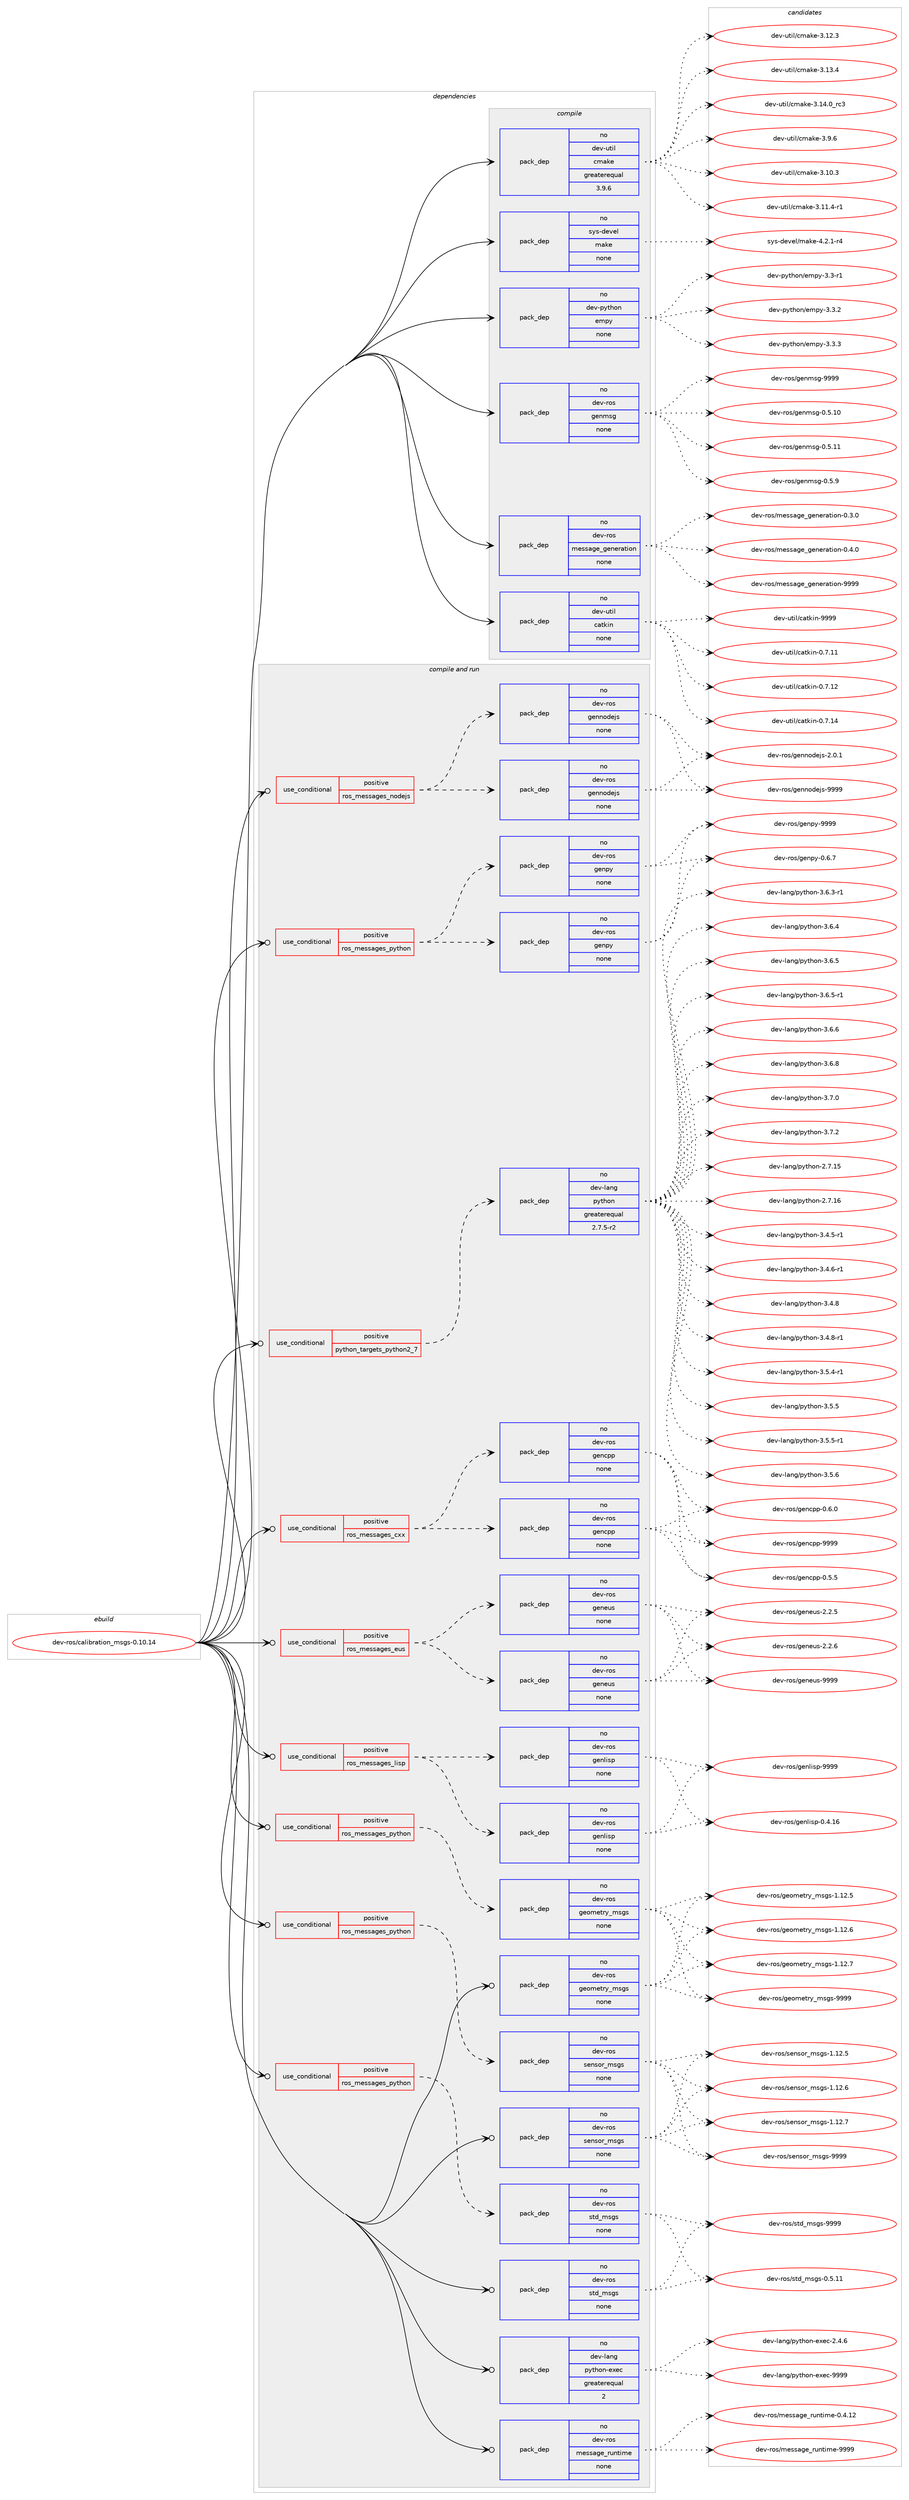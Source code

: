 digraph prolog {

# *************
# Graph options
# *************

newrank=true;
concentrate=true;
compound=true;
graph [rankdir=LR,fontname=Helvetica,fontsize=10,ranksep=1.5];#, ranksep=2.5, nodesep=0.2];
edge  [arrowhead=vee];
node  [fontname=Helvetica,fontsize=10];

# **********
# The ebuild
# **********

subgraph cluster_leftcol {
color=gray;
rank=same;
label=<<i>ebuild</i>>;
id [label="dev-ros/calibration_msgs-0.10.14", color=red, width=4, href="../dev-ros/calibration_msgs-0.10.14.svg"];
}

# ****************
# The dependencies
# ****************

subgraph cluster_midcol {
color=gray;
label=<<i>dependencies</i>>;
subgraph cluster_compile {
fillcolor="#eeeeee";
style=filled;
label=<<i>compile</i>>;
subgraph pack1041133 {
dependency1452500 [label=<<TABLE BORDER="0" CELLBORDER="1" CELLSPACING="0" CELLPADDING="4" WIDTH="220"><TR><TD ROWSPAN="6" CELLPADDING="30">pack_dep</TD></TR><TR><TD WIDTH="110">no</TD></TR><TR><TD>dev-python</TD></TR><TR><TD>empy</TD></TR><TR><TD>none</TD></TR><TR><TD></TD></TR></TABLE>>, shape=none, color=blue];
}
id:e -> dependency1452500:w [weight=20,style="solid",arrowhead="vee"];
subgraph pack1041134 {
dependency1452501 [label=<<TABLE BORDER="0" CELLBORDER="1" CELLSPACING="0" CELLPADDING="4" WIDTH="220"><TR><TD ROWSPAN="6" CELLPADDING="30">pack_dep</TD></TR><TR><TD WIDTH="110">no</TD></TR><TR><TD>dev-ros</TD></TR><TR><TD>genmsg</TD></TR><TR><TD>none</TD></TR><TR><TD></TD></TR></TABLE>>, shape=none, color=blue];
}
id:e -> dependency1452501:w [weight=20,style="solid",arrowhead="vee"];
subgraph pack1041135 {
dependency1452502 [label=<<TABLE BORDER="0" CELLBORDER="1" CELLSPACING="0" CELLPADDING="4" WIDTH="220"><TR><TD ROWSPAN="6" CELLPADDING="30">pack_dep</TD></TR><TR><TD WIDTH="110">no</TD></TR><TR><TD>dev-ros</TD></TR><TR><TD>message_generation</TD></TR><TR><TD>none</TD></TR><TR><TD></TD></TR></TABLE>>, shape=none, color=blue];
}
id:e -> dependency1452502:w [weight=20,style="solid",arrowhead="vee"];
subgraph pack1041136 {
dependency1452503 [label=<<TABLE BORDER="0" CELLBORDER="1" CELLSPACING="0" CELLPADDING="4" WIDTH="220"><TR><TD ROWSPAN="6" CELLPADDING="30">pack_dep</TD></TR><TR><TD WIDTH="110">no</TD></TR><TR><TD>dev-util</TD></TR><TR><TD>catkin</TD></TR><TR><TD>none</TD></TR><TR><TD></TD></TR></TABLE>>, shape=none, color=blue];
}
id:e -> dependency1452503:w [weight=20,style="solid",arrowhead="vee"];
subgraph pack1041137 {
dependency1452504 [label=<<TABLE BORDER="0" CELLBORDER="1" CELLSPACING="0" CELLPADDING="4" WIDTH="220"><TR><TD ROWSPAN="6" CELLPADDING="30">pack_dep</TD></TR><TR><TD WIDTH="110">no</TD></TR><TR><TD>dev-util</TD></TR><TR><TD>cmake</TD></TR><TR><TD>greaterequal</TD></TR><TR><TD>3.9.6</TD></TR></TABLE>>, shape=none, color=blue];
}
id:e -> dependency1452504:w [weight=20,style="solid",arrowhead="vee"];
subgraph pack1041138 {
dependency1452505 [label=<<TABLE BORDER="0" CELLBORDER="1" CELLSPACING="0" CELLPADDING="4" WIDTH="220"><TR><TD ROWSPAN="6" CELLPADDING="30">pack_dep</TD></TR><TR><TD WIDTH="110">no</TD></TR><TR><TD>sys-devel</TD></TR><TR><TD>make</TD></TR><TR><TD>none</TD></TR><TR><TD></TD></TR></TABLE>>, shape=none, color=blue];
}
id:e -> dependency1452505:w [weight=20,style="solid",arrowhead="vee"];
}
subgraph cluster_compileandrun {
fillcolor="#eeeeee";
style=filled;
label=<<i>compile and run</i>>;
subgraph cond387987 {
dependency1452506 [label=<<TABLE BORDER="0" CELLBORDER="1" CELLSPACING="0" CELLPADDING="4"><TR><TD ROWSPAN="3" CELLPADDING="10">use_conditional</TD></TR><TR><TD>positive</TD></TR><TR><TD>python_targets_python2_7</TD></TR></TABLE>>, shape=none, color=red];
subgraph pack1041139 {
dependency1452507 [label=<<TABLE BORDER="0" CELLBORDER="1" CELLSPACING="0" CELLPADDING="4" WIDTH="220"><TR><TD ROWSPAN="6" CELLPADDING="30">pack_dep</TD></TR><TR><TD WIDTH="110">no</TD></TR><TR><TD>dev-lang</TD></TR><TR><TD>python</TD></TR><TR><TD>greaterequal</TD></TR><TR><TD>2.7.5-r2</TD></TR></TABLE>>, shape=none, color=blue];
}
dependency1452506:e -> dependency1452507:w [weight=20,style="dashed",arrowhead="vee"];
}
id:e -> dependency1452506:w [weight=20,style="solid",arrowhead="odotvee"];
subgraph cond387988 {
dependency1452508 [label=<<TABLE BORDER="0" CELLBORDER="1" CELLSPACING="0" CELLPADDING="4"><TR><TD ROWSPAN="3" CELLPADDING="10">use_conditional</TD></TR><TR><TD>positive</TD></TR><TR><TD>ros_messages_cxx</TD></TR></TABLE>>, shape=none, color=red];
subgraph pack1041140 {
dependency1452509 [label=<<TABLE BORDER="0" CELLBORDER="1" CELLSPACING="0" CELLPADDING="4" WIDTH="220"><TR><TD ROWSPAN="6" CELLPADDING="30">pack_dep</TD></TR><TR><TD WIDTH="110">no</TD></TR><TR><TD>dev-ros</TD></TR><TR><TD>gencpp</TD></TR><TR><TD>none</TD></TR><TR><TD></TD></TR></TABLE>>, shape=none, color=blue];
}
dependency1452508:e -> dependency1452509:w [weight=20,style="dashed",arrowhead="vee"];
subgraph pack1041141 {
dependency1452510 [label=<<TABLE BORDER="0" CELLBORDER="1" CELLSPACING="0" CELLPADDING="4" WIDTH="220"><TR><TD ROWSPAN="6" CELLPADDING="30">pack_dep</TD></TR><TR><TD WIDTH="110">no</TD></TR><TR><TD>dev-ros</TD></TR><TR><TD>gencpp</TD></TR><TR><TD>none</TD></TR><TR><TD></TD></TR></TABLE>>, shape=none, color=blue];
}
dependency1452508:e -> dependency1452510:w [weight=20,style="dashed",arrowhead="vee"];
}
id:e -> dependency1452508:w [weight=20,style="solid",arrowhead="odotvee"];
subgraph cond387989 {
dependency1452511 [label=<<TABLE BORDER="0" CELLBORDER="1" CELLSPACING="0" CELLPADDING="4"><TR><TD ROWSPAN="3" CELLPADDING="10">use_conditional</TD></TR><TR><TD>positive</TD></TR><TR><TD>ros_messages_eus</TD></TR></TABLE>>, shape=none, color=red];
subgraph pack1041142 {
dependency1452512 [label=<<TABLE BORDER="0" CELLBORDER="1" CELLSPACING="0" CELLPADDING="4" WIDTH="220"><TR><TD ROWSPAN="6" CELLPADDING="30">pack_dep</TD></TR><TR><TD WIDTH="110">no</TD></TR><TR><TD>dev-ros</TD></TR><TR><TD>geneus</TD></TR><TR><TD>none</TD></TR><TR><TD></TD></TR></TABLE>>, shape=none, color=blue];
}
dependency1452511:e -> dependency1452512:w [weight=20,style="dashed",arrowhead="vee"];
subgraph pack1041143 {
dependency1452513 [label=<<TABLE BORDER="0" CELLBORDER="1" CELLSPACING="0" CELLPADDING="4" WIDTH="220"><TR><TD ROWSPAN="6" CELLPADDING="30">pack_dep</TD></TR><TR><TD WIDTH="110">no</TD></TR><TR><TD>dev-ros</TD></TR><TR><TD>geneus</TD></TR><TR><TD>none</TD></TR><TR><TD></TD></TR></TABLE>>, shape=none, color=blue];
}
dependency1452511:e -> dependency1452513:w [weight=20,style="dashed",arrowhead="vee"];
}
id:e -> dependency1452511:w [weight=20,style="solid",arrowhead="odotvee"];
subgraph cond387990 {
dependency1452514 [label=<<TABLE BORDER="0" CELLBORDER="1" CELLSPACING="0" CELLPADDING="4"><TR><TD ROWSPAN="3" CELLPADDING="10">use_conditional</TD></TR><TR><TD>positive</TD></TR><TR><TD>ros_messages_lisp</TD></TR></TABLE>>, shape=none, color=red];
subgraph pack1041144 {
dependency1452515 [label=<<TABLE BORDER="0" CELLBORDER="1" CELLSPACING="0" CELLPADDING="4" WIDTH="220"><TR><TD ROWSPAN="6" CELLPADDING="30">pack_dep</TD></TR><TR><TD WIDTH="110">no</TD></TR><TR><TD>dev-ros</TD></TR><TR><TD>genlisp</TD></TR><TR><TD>none</TD></TR><TR><TD></TD></TR></TABLE>>, shape=none, color=blue];
}
dependency1452514:e -> dependency1452515:w [weight=20,style="dashed",arrowhead="vee"];
subgraph pack1041145 {
dependency1452516 [label=<<TABLE BORDER="0" CELLBORDER="1" CELLSPACING="0" CELLPADDING="4" WIDTH="220"><TR><TD ROWSPAN="6" CELLPADDING="30">pack_dep</TD></TR><TR><TD WIDTH="110">no</TD></TR><TR><TD>dev-ros</TD></TR><TR><TD>genlisp</TD></TR><TR><TD>none</TD></TR><TR><TD></TD></TR></TABLE>>, shape=none, color=blue];
}
dependency1452514:e -> dependency1452516:w [weight=20,style="dashed",arrowhead="vee"];
}
id:e -> dependency1452514:w [weight=20,style="solid",arrowhead="odotvee"];
subgraph cond387991 {
dependency1452517 [label=<<TABLE BORDER="0" CELLBORDER="1" CELLSPACING="0" CELLPADDING="4"><TR><TD ROWSPAN="3" CELLPADDING="10">use_conditional</TD></TR><TR><TD>positive</TD></TR><TR><TD>ros_messages_nodejs</TD></TR></TABLE>>, shape=none, color=red];
subgraph pack1041146 {
dependency1452518 [label=<<TABLE BORDER="0" CELLBORDER="1" CELLSPACING="0" CELLPADDING="4" WIDTH="220"><TR><TD ROWSPAN="6" CELLPADDING="30">pack_dep</TD></TR><TR><TD WIDTH="110">no</TD></TR><TR><TD>dev-ros</TD></TR><TR><TD>gennodejs</TD></TR><TR><TD>none</TD></TR><TR><TD></TD></TR></TABLE>>, shape=none, color=blue];
}
dependency1452517:e -> dependency1452518:w [weight=20,style="dashed",arrowhead="vee"];
subgraph pack1041147 {
dependency1452519 [label=<<TABLE BORDER="0" CELLBORDER="1" CELLSPACING="0" CELLPADDING="4" WIDTH="220"><TR><TD ROWSPAN="6" CELLPADDING="30">pack_dep</TD></TR><TR><TD WIDTH="110">no</TD></TR><TR><TD>dev-ros</TD></TR><TR><TD>gennodejs</TD></TR><TR><TD>none</TD></TR><TR><TD></TD></TR></TABLE>>, shape=none, color=blue];
}
dependency1452517:e -> dependency1452519:w [weight=20,style="dashed",arrowhead="vee"];
}
id:e -> dependency1452517:w [weight=20,style="solid",arrowhead="odotvee"];
subgraph cond387992 {
dependency1452520 [label=<<TABLE BORDER="0" CELLBORDER="1" CELLSPACING="0" CELLPADDING="4"><TR><TD ROWSPAN="3" CELLPADDING="10">use_conditional</TD></TR><TR><TD>positive</TD></TR><TR><TD>ros_messages_python</TD></TR></TABLE>>, shape=none, color=red];
subgraph pack1041148 {
dependency1452521 [label=<<TABLE BORDER="0" CELLBORDER="1" CELLSPACING="0" CELLPADDING="4" WIDTH="220"><TR><TD ROWSPAN="6" CELLPADDING="30">pack_dep</TD></TR><TR><TD WIDTH="110">no</TD></TR><TR><TD>dev-ros</TD></TR><TR><TD>genpy</TD></TR><TR><TD>none</TD></TR><TR><TD></TD></TR></TABLE>>, shape=none, color=blue];
}
dependency1452520:e -> dependency1452521:w [weight=20,style="dashed",arrowhead="vee"];
subgraph pack1041149 {
dependency1452522 [label=<<TABLE BORDER="0" CELLBORDER="1" CELLSPACING="0" CELLPADDING="4" WIDTH="220"><TR><TD ROWSPAN="6" CELLPADDING="30">pack_dep</TD></TR><TR><TD WIDTH="110">no</TD></TR><TR><TD>dev-ros</TD></TR><TR><TD>genpy</TD></TR><TR><TD>none</TD></TR><TR><TD></TD></TR></TABLE>>, shape=none, color=blue];
}
dependency1452520:e -> dependency1452522:w [weight=20,style="dashed",arrowhead="vee"];
}
id:e -> dependency1452520:w [weight=20,style="solid",arrowhead="odotvee"];
subgraph cond387993 {
dependency1452523 [label=<<TABLE BORDER="0" CELLBORDER="1" CELLSPACING="0" CELLPADDING="4"><TR><TD ROWSPAN="3" CELLPADDING="10">use_conditional</TD></TR><TR><TD>positive</TD></TR><TR><TD>ros_messages_python</TD></TR></TABLE>>, shape=none, color=red];
subgraph pack1041150 {
dependency1452524 [label=<<TABLE BORDER="0" CELLBORDER="1" CELLSPACING="0" CELLPADDING="4" WIDTH="220"><TR><TD ROWSPAN="6" CELLPADDING="30">pack_dep</TD></TR><TR><TD WIDTH="110">no</TD></TR><TR><TD>dev-ros</TD></TR><TR><TD>geometry_msgs</TD></TR><TR><TD>none</TD></TR><TR><TD></TD></TR></TABLE>>, shape=none, color=blue];
}
dependency1452523:e -> dependency1452524:w [weight=20,style="dashed",arrowhead="vee"];
}
id:e -> dependency1452523:w [weight=20,style="solid",arrowhead="odotvee"];
subgraph cond387994 {
dependency1452525 [label=<<TABLE BORDER="0" CELLBORDER="1" CELLSPACING="0" CELLPADDING="4"><TR><TD ROWSPAN="3" CELLPADDING="10">use_conditional</TD></TR><TR><TD>positive</TD></TR><TR><TD>ros_messages_python</TD></TR></TABLE>>, shape=none, color=red];
subgraph pack1041151 {
dependency1452526 [label=<<TABLE BORDER="0" CELLBORDER="1" CELLSPACING="0" CELLPADDING="4" WIDTH="220"><TR><TD ROWSPAN="6" CELLPADDING="30">pack_dep</TD></TR><TR><TD WIDTH="110">no</TD></TR><TR><TD>dev-ros</TD></TR><TR><TD>sensor_msgs</TD></TR><TR><TD>none</TD></TR><TR><TD></TD></TR></TABLE>>, shape=none, color=blue];
}
dependency1452525:e -> dependency1452526:w [weight=20,style="dashed",arrowhead="vee"];
}
id:e -> dependency1452525:w [weight=20,style="solid",arrowhead="odotvee"];
subgraph cond387995 {
dependency1452527 [label=<<TABLE BORDER="0" CELLBORDER="1" CELLSPACING="0" CELLPADDING="4"><TR><TD ROWSPAN="3" CELLPADDING="10">use_conditional</TD></TR><TR><TD>positive</TD></TR><TR><TD>ros_messages_python</TD></TR></TABLE>>, shape=none, color=red];
subgraph pack1041152 {
dependency1452528 [label=<<TABLE BORDER="0" CELLBORDER="1" CELLSPACING="0" CELLPADDING="4" WIDTH="220"><TR><TD ROWSPAN="6" CELLPADDING="30">pack_dep</TD></TR><TR><TD WIDTH="110">no</TD></TR><TR><TD>dev-ros</TD></TR><TR><TD>std_msgs</TD></TR><TR><TD>none</TD></TR><TR><TD></TD></TR></TABLE>>, shape=none, color=blue];
}
dependency1452527:e -> dependency1452528:w [weight=20,style="dashed",arrowhead="vee"];
}
id:e -> dependency1452527:w [weight=20,style="solid",arrowhead="odotvee"];
subgraph pack1041153 {
dependency1452529 [label=<<TABLE BORDER="0" CELLBORDER="1" CELLSPACING="0" CELLPADDING="4" WIDTH="220"><TR><TD ROWSPAN="6" CELLPADDING="30">pack_dep</TD></TR><TR><TD WIDTH="110">no</TD></TR><TR><TD>dev-lang</TD></TR><TR><TD>python-exec</TD></TR><TR><TD>greaterequal</TD></TR><TR><TD>2</TD></TR></TABLE>>, shape=none, color=blue];
}
id:e -> dependency1452529:w [weight=20,style="solid",arrowhead="odotvee"];
subgraph pack1041154 {
dependency1452530 [label=<<TABLE BORDER="0" CELLBORDER="1" CELLSPACING="0" CELLPADDING="4" WIDTH="220"><TR><TD ROWSPAN="6" CELLPADDING="30">pack_dep</TD></TR><TR><TD WIDTH="110">no</TD></TR><TR><TD>dev-ros</TD></TR><TR><TD>geometry_msgs</TD></TR><TR><TD>none</TD></TR><TR><TD></TD></TR></TABLE>>, shape=none, color=blue];
}
id:e -> dependency1452530:w [weight=20,style="solid",arrowhead="odotvee"];
subgraph pack1041155 {
dependency1452531 [label=<<TABLE BORDER="0" CELLBORDER="1" CELLSPACING="0" CELLPADDING="4" WIDTH="220"><TR><TD ROWSPAN="6" CELLPADDING="30">pack_dep</TD></TR><TR><TD WIDTH="110">no</TD></TR><TR><TD>dev-ros</TD></TR><TR><TD>message_runtime</TD></TR><TR><TD>none</TD></TR><TR><TD></TD></TR></TABLE>>, shape=none, color=blue];
}
id:e -> dependency1452531:w [weight=20,style="solid",arrowhead="odotvee"];
subgraph pack1041156 {
dependency1452532 [label=<<TABLE BORDER="0" CELLBORDER="1" CELLSPACING="0" CELLPADDING="4" WIDTH="220"><TR><TD ROWSPAN="6" CELLPADDING="30">pack_dep</TD></TR><TR><TD WIDTH="110">no</TD></TR><TR><TD>dev-ros</TD></TR><TR><TD>sensor_msgs</TD></TR><TR><TD>none</TD></TR><TR><TD></TD></TR></TABLE>>, shape=none, color=blue];
}
id:e -> dependency1452532:w [weight=20,style="solid",arrowhead="odotvee"];
subgraph pack1041157 {
dependency1452533 [label=<<TABLE BORDER="0" CELLBORDER="1" CELLSPACING="0" CELLPADDING="4" WIDTH="220"><TR><TD ROWSPAN="6" CELLPADDING="30">pack_dep</TD></TR><TR><TD WIDTH="110">no</TD></TR><TR><TD>dev-ros</TD></TR><TR><TD>std_msgs</TD></TR><TR><TD>none</TD></TR><TR><TD></TD></TR></TABLE>>, shape=none, color=blue];
}
id:e -> dependency1452533:w [weight=20,style="solid",arrowhead="odotvee"];
}
subgraph cluster_run {
fillcolor="#eeeeee";
style=filled;
label=<<i>run</i>>;
}
}

# **************
# The candidates
# **************

subgraph cluster_choices {
rank=same;
color=gray;
label=<<i>candidates</i>>;

subgraph choice1041133 {
color=black;
nodesep=1;
choice1001011184511212111610411111047101109112121455146514511449 [label="dev-python/empy-3.3-r1", color=red, width=4,href="../dev-python/empy-3.3-r1.svg"];
choice1001011184511212111610411111047101109112121455146514650 [label="dev-python/empy-3.3.2", color=red, width=4,href="../dev-python/empy-3.3.2.svg"];
choice1001011184511212111610411111047101109112121455146514651 [label="dev-python/empy-3.3.3", color=red, width=4,href="../dev-python/empy-3.3.3.svg"];
dependency1452500:e -> choice1001011184511212111610411111047101109112121455146514511449:w [style=dotted,weight="100"];
dependency1452500:e -> choice1001011184511212111610411111047101109112121455146514650:w [style=dotted,weight="100"];
dependency1452500:e -> choice1001011184511212111610411111047101109112121455146514651:w [style=dotted,weight="100"];
}
subgraph choice1041134 {
color=black;
nodesep=1;
choice100101118451141111154710310111010911510345484653464948 [label="dev-ros/genmsg-0.5.10", color=red, width=4,href="../dev-ros/genmsg-0.5.10.svg"];
choice100101118451141111154710310111010911510345484653464949 [label="dev-ros/genmsg-0.5.11", color=red, width=4,href="../dev-ros/genmsg-0.5.11.svg"];
choice1001011184511411111547103101110109115103454846534657 [label="dev-ros/genmsg-0.5.9", color=red, width=4,href="../dev-ros/genmsg-0.5.9.svg"];
choice10010111845114111115471031011101091151034557575757 [label="dev-ros/genmsg-9999", color=red, width=4,href="../dev-ros/genmsg-9999.svg"];
dependency1452501:e -> choice100101118451141111154710310111010911510345484653464948:w [style=dotted,weight="100"];
dependency1452501:e -> choice100101118451141111154710310111010911510345484653464949:w [style=dotted,weight="100"];
dependency1452501:e -> choice1001011184511411111547103101110109115103454846534657:w [style=dotted,weight="100"];
dependency1452501:e -> choice10010111845114111115471031011101091151034557575757:w [style=dotted,weight="100"];
}
subgraph choice1041135 {
color=black;
nodesep=1;
choice1001011184511411111547109101115115971031019510310111010111497116105111110454846514648 [label="dev-ros/message_generation-0.3.0", color=red, width=4,href="../dev-ros/message_generation-0.3.0.svg"];
choice1001011184511411111547109101115115971031019510310111010111497116105111110454846524648 [label="dev-ros/message_generation-0.4.0", color=red, width=4,href="../dev-ros/message_generation-0.4.0.svg"];
choice10010111845114111115471091011151159710310195103101110101114971161051111104557575757 [label="dev-ros/message_generation-9999", color=red, width=4,href="../dev-ros/message_generation-9999.svg"];
dependency1452502:e -> choice1001011184511411111547109101115115971031019510310111010111497116105111110454846514648:w [style=dotted,weight="100"];
dependency1452502:e -> choice1001011184511411111547109101115115971031019510310111010111497116105111110454846524648:w [style=dotted,weight="100"];
dependency1452502:e -> choice10010111845114111115471091011151159710310195103101110101114971161051111104557575757:w [style=dotted,weight="100"];
}
subgraph choice1041136 {
color=black;
nodesep=1;
choice1001011184511711610510847999711610710511045484655464949 [label="dev-util/catkin-0.7.11", color=red, width=4,href="../dev-util/catkin-0.7.11.svg"];
choice1001011184511711610510847999711610710511045484655464950 [label="dev-util/catkin-0.7.12", color=red, width=4,href="../dev-util/catkin-0.7.12.svg"];
choice1001011184511711610510847999711610710511045484655464952 [label="dev-util/catkin-0.7.14", color=red, width=4,href="../dev-util/catkin-0.7.14.svg"];
choice100101118451171161051084799971161071051104557575757 [label="dev-util/catkin-9999", color=red, width=4,href="../dev-util/catkin-9999.svg"];
dependency1452503:e -> choice1001011184511711610510847999711610710511045484655464949:w [style=dotted,weight="100"];
dependency1452503:e -> choice1001011184511711610510847999711610710511045484655464950:w [style=dotted,weight="100"];
dependency1452503:e -> choice1001011184511711610510847999711610710511045484655464952:w [style=dotted,weight="100"];
dependency1452503:e -> choice100101118451171161051084799971161071051104557575757:w [style=dotted,weight="100"];
}
subgraph choice1041137 {
color=black;
nodesep=1;
choice1001011184511711610510847991099710710145514649484651 [label="dev-util/cmake-3.10.3", color=red, width=4,href="../dev-util/cmake-3.10.3.svg"];
choice10010111845117116105108479910997107101455146494946524511449 [label="dev-util/cmake-3.11.4-r1", color=red, width=4,href="../dev-util/cmake-3.11.4-r1.svg"];
choice1001011184511711610510847991099710710145514649504651 [label="dev-util/cmake-3.12.3", color=red, width=4,href="../dev-util/cmake-3.12.3.svg"];
choice1001011184511711610510847991099710710145514649514652 [label="dev-util/cmake-3.13.4", color=red, width=4,href="../dev-util/cmake-3.13.4.svg"];
choice1001011184511711610510847991099710710145514649524648951149951 [label="dev-util/cmake-3.14.0_rc3", color=red, width=4,href="../dev-util/cmake-3.14.0_rc3.svg"];
choice10010111845117116105108479910997107101455146574654 [label="dev-util/cmake-3.9.6", color=red, width=4,href="../dev-util/cmake-3.9.6.svg"];
dependency1452504:e -> choice1001011184511711610510847991099710710145514649484651:w [style=dotted,weight="100"];
dependency1452504:e -> choice10010111845117116105108479910997107101455146494946524511449:w [style=dotted,weight="100"];
dependency1452504:e -> choice1001011184511711610510847991099710710145514649504651:w [style=dotted,weight="100"];
dependency1452504:e -> choice1001011184511711610510847991099710710145514649514652:w [style=dotted,weight="100"];
dependency1452504:e -> choice1001011184511711610510847991099710710145514649524648951149951:w [style=dotted,weight="100"];
dependency1452504:e -> choice10010111845117116105108479910997107101455146574654:w [style=dotted,weight="100"];
}
subgraph choice1041138 {
color=black;
nodesep=1;
choice1151211154510010111810110847109971071014552465046494511452 [label="sys-devel/make-4.2.1-r4", color=red, width=4,href="../sys-devel/make-4.2.1-r4.svg"];
dependency1452505:e -> choice1151211154510010111810110847109971071014552465046494511452:w [style=dotted,weight="100"];
}
subgraph choice1041139 {
color=black;
nodesep=1;
choice10010111845108971101034711212111610411111045504655464953 [label="dev-lang/python-2.7.15", color=red, width=4,href="../dev-lang/python-2.7.15.svg"];
choice10010111845108971101034711212111610411111045504655464954 [label="dev-lang/python-2.7.16", color=red, width=4,href="../dev-lang/python-2.7.16.svg"];
choice1001011184510897110103471121211161041111104551465246534511449 [label="dev-lang/python-3.4.5-r1", color=red, width=4,href="../dev-lang/python-3.4.5-r1.svg"];
choice1001011184510897110103471121211161041111104551465246544511449 [label="dev-lang/python-3.4.6-r1", color=red, width=4,href="../dev-lang/python-3.4.6-r1.svg"];
choice100101118451089711010347112121116104111110455146524656 [label="dev-lang/python-3.4.8", color=red, width=4,href="../dev-lang/python-3.4.8.svg"];
choice1001011184510897110103471121211161041111104551465246564511449 [label="dev-lang/python-3.4.8-r1", color=red, width=4,href="../dev-lang/python-3.4.8-r1.svg"];
choice1001011184510897110103471121211161041111104551465346524511449 [label="dev-lang/python-3.5.4-r1", color=red, width=4,href="../dev-lang/python-3.5.4-r1.svg"];
choice100101118451089711010347112121116104111110455146534653 [label="dev-lang/python-3.5.5", color=red, width=4,href="../dev-lang/python-3.5.5.svg"];
choice1001011184510897110103471121211161041111104551465346534511449 [label="dev-lang/python-3.5.5-r1", color=red, width=4,href="../dev-lang/python-3.5.5-r1.svg"];
choice100101118451089711010347112121116104111110455146534654 [label="dev-lang/python-3.5.6", color=red, width=4,href="../dev-lang/python-3.5.6.svg"];
choice1001011184510897110103471121211161041111104551465446514511449 [label="dev-lang/python-3.6.3-r1", color=red, width=4,href="../dev-lang/python-3.6.3-r1.svg"];
choice100101118451089711010347112121116104111110455146544652 [label="dev-lang/python-3.6.4", color=red, width=4,href="../dev-lang/python-3.6.4.svg"];
choice100101118451089711010347112121116104111110455146544653 [label="dev-lang/python-3.6.5", color=red, width=4,href="../dev-lang/python-3.6.5.svg"];
choice1001011184510897110103471121211161041111104551465446534511449 [label="dev-lang/python-3.6.5-r1", color=red, width=4,href="../dev-lang/python-3.6.5-r1.svg"];
choice100101118451089711010347112121116104111110455146544654 [label="dev-lang/python-3.6.6", color=red, width=4,href="../dev-lang/python-3.6.6.svg"];
choice100101118451089711010347112121116104111110455146544656 [label="dev-lang/python-3.6.8", color=red, width=4,href="../dev-lang/python-3.6.8.svg"];
choice100101118451089711010347112121116104111110455146554648 [label="dev-lang/python-3.7.0", color=red, width=4,href="../dev-lang/python-3.7.0.svg"];
choice100101118451089711010347112121116104111110455146554650 [label="dev-lang/python-3.7.2", color=red, width=4,href="../dev-lang/python-3.7.2.svg"];
dependency1452507:e -> choice10010111845108971101034711212111610411111045504655464953:w [style=dotted,weight="100"];
dependency1452507:e -> choice10010111845108971101034711212111610411111045504655464954:w [style=dotted,weight="100"];
dependency1452507:e -> choice1001011184510897110103471121211161041111104551465246534511449:w [style=dotted,weight="100"];
dependency1452507:e -> choice1001011184510897110103471121211161041111104551465246544511449:w [style=dotted,weight="100"];
dependency1452507:e -> choice100101118451089711010347112121116104111110455146524656:w [style=dotted,weight="100"];
dependency1452507:e -> choice1001011184510897110103471121211161041111104551465246564511449:w [style=dotted,weight="100"];
dependency1452507:e -> choice1001011184510897110103471121211161041111104551465346524511449:w [style=dotted,weight="100"];
dependency1452507:e -> choice100101118451089711010347112121116104111110455146534653:w [style=dotted,weight="100"];
dependency1452507:e -> choice1001011184510897110103471121211161041111104551465346534511449:w [style=dotted,weight="100"];
dependency1452507:e -> choice100101118451089711010347112121116104111110455146534654:w [style=dotted,weight="100"];
dependency1452507:e -> choice1001011184510897110103471121211161041111104551465446514511449:w [style=dotted,weight="100"];
dependency1452507:e -> choice100101118451089711010347112121116104111110455146544652:w [style=dotted,weight="100"];
dependency1452507:e -> choice100101118451089711010347112121116104111110455146544653:w [style=dotted,weight="100"];
dependency1452507:e -> choice1001011184510897110103471121211161041111104551465446534511449:w [style=dotted,weight="100"];
dependency1452507:e -> choice100101118451089711010347112121116104111110455146544654:w [style=dotted,weight="100"];
dependency1452507:e -> choice100101118451089711010347112121116104111110455146544656:w [style=dotted,weight="100"];
dependency1452507:e -> choice100101118451089711010347112121116104111110455146554648:w [style=dotted,weight="100"];
dependency1452507:e -> choice100101118451089711010347112121116104111110455146554650:w [style=dotted,weight="100"];
}
subgraph choice1041140 {
color=black;
nodesep=1;
choice100101118451141111154710310111099112112454846534653 [label="dev-ros/gencpp-0.5.5", color=red, width=4,href="../dev-ros/gencpp-0.5.5.svg"];
choice100101118451141111154710310111099112112454846544648 [label="dev-ros/gencpp-0.6.0", color=red, width=4,href="../dev-ros/gencpp-0.6.0.svg"];
choice1001011184511411111547103101110991121124557575757 [label="dev-ros/gencpp-9999", color=red, width=4,href="../dev-ros/gencpp-9999.svg"];
dependency1452509:e -> choice100101118451141111154710310111099112112454846534653:w [style=dotted,weight="100"];
dependency1452509:e -> choice100101118451141111154710310111099112112454846544648:w [style=dotted,weight="100"];
dependency1452509:e -> choice1001011184511411111547103101110991121124557575757:w [style=dotted,weight="100"];
}
subgraph choice1041141 {
color=black;
nodesep=1;
choice100101118451141111154710310111099112112454846534653 [label="dev-ros/gencpp-0.5.5", color=red, width=4,href="../dev-ros/gencpp-0.5.5.svg"];
choice100101118451141111154710310111099112112454846544648 [label="dev-ros/gencpp-0.6.0", color=red, width=4,href="../dev-ros/gencpp-0.6.0.svg"];
choice1001011184511411111547103101110991121124557575757 [label="dev-ros/gencpp-9999", color=red, width=4,href="../dev-ros/gencpp-9999.svg"];
dependency1452510:e -> choice100101118451141111154710310111099112112454846534653:w [style=dotted,weight="100"];
dependency1452510:e -> choice100101118451141111154710310111099112112454846544648:w [style=dotted,weight="100"];
dependency1452510:e -> choice1001011184511411111547103101110991121124557575757:w [style=dotted,weight="100"];
}
subgraph choice1041142 {
color=black;
nodesep=1;
choice1001011184511411111547103101110101117115455046504653 [label="dev-ros/geneus-2.2.5", color=red, width=4,href="../dev-ros/geneus-2.2.5.svg"];
choice1001011184511411111547103101110101117115455046504654 [label="dev-ros/geneus-2.2.6", color=red, width=4,href="../dev-ros/geneus-2.2.6.svg"];
choice10010111845114111115471031011101011171154557575757 [label="dev-ros/geneus-9999", color=red, width=4,href="../dev-ros/geneus-9999.svg"];
dependency1452512:e -> choice1001011184511411111547103101110101117115455046504653:w [style=dotted,weight="100"];
dependency1452512:e -> choice1001011184511411111547103101110101117115455046504654:w [style=dotted,weight="100"];
dependency1452512:e -> choice10010111845114111115471031011101011171154557575757:w [style=dotted,weight="100"];
}
subgraph choice1041143 {
color=black;
nodesep=1;
choice1001011184511411111547103101110101117115455046504653 [label="dev-ros/geneus-2.2.5", color=red, width=4,href="../dev-ros/geneus-2.2.5.svg"];
choice1001011184511411111547103101110101117115455046504654 [label="dev-ros/geneus-2.2.6", color=red, width=4,href="../dev-ros/geneus-2.2.6.svg"];
choice10010111845114111115471031011101011171154557575757 [label="dev-ros/geneus-9999", color=red, width=4,href="../dev-ros/geneus-9999.svg"];
dependency1452513:e -> choice1001011184511411111547103101110101117115455046504653:w [style=dotted,weight="100"];
dependency1452513:e -> choice1001011184511411111547103101110101117115455046504654:w [style=dotted,weight="100"];
dependency1452513:e -> choice10010111845114111115471031011101011171154557575757:w [style=dotted,weight="100"];
}
subgraph choice1041144 {
color=black;
nodesep=1;
choice100101118451141111154710310111010810511511245484652464954 [label="dev-ros/genlisp-0.4.16", color=red, width=4,href="../dev-ros/genlisp-0.4.16.svg"];
choice10010111845114111115471031011101081051151124557575757 [label="dev-ros/genlisp-9999", color=red, width=4,href="../dev-ros/genlisp-9999.svg"];
dependency1452515:e -> choice100101118451141111154710310111010810511511245484652464954:w [style=dotted,weight="100"];
dependency1452515:e -> choice10010111845114111115471031011101081051151124557575757:w [style=dotted,weight="100"];
}
subgraph choice1041145 {
color=black;
nodesep=1;
choice100101118451141111154710310111010810511511245484652464954 [label="dev-ros/genlisp-0.4.16", color=red, width=4,href="../dev-ros/genlisp-0.4.16.svg"];
choice10010111845114111115471031011101081051151124557575757 [label="dev-ros/genlisp-9999", color=red, width=4,href="../dev-ros/genlisp-9999.svg"];
dependency1452516:e -> choice100101118451141111154710310111010810511511245484652464954:w [style=dotted,weight="100"];
dependency1452516:e -> choice10010111845114111115471031011101081051151124557575757:w [style=dotted,weight="100"];
}
subgraph choice1041146 {
color=black;
nodesep=1;
choice1001011184511411111547103101110110111100101106115455046484649 [label="dev-ros/gennodejs-2.0.1", color=red, width=4,href="../dev-ros/gennodejs-2.0.1.svg"];
choice10010111845114111115471031011101101111001011061154557575757 [label="dev-ros/gennodejs-9999", color=red, width=4,href="../dev-ros/gennodejs-9999.svg"];
dependency1452518:e -> choice1001011184511411111547103101110110111100101106115455046484649:w [style=dotted,weight="100"];
dependency1452518:e -> choice10010111845114111115471031011101101111001011061154557575757:w [style=dotted,weight="100"];
}
subgraph choice1041147 {
color=black;
nodesep=1;
choice1001011184511411111547103101110110111100101106115455046484649 [label="dev-ros/gennodejs-2.0.1", color=red, width=4,href="../dev-ros/gennodejs-2.0.1.svg"];
choice10010111845114111115471031011101101111001011061154557575757 [label="dev-ros/gennodejs-9999", color=red, width=4,href="../dev-ros/gennodejs-9999.svg"];
dependency1452519:e -> choice1001011184511411111547103101110110111100101106115455046484649:w [style=dotted,weight="100"];
dependency1452519:e -> choice10010111845114111115471031011101101111001011061154557575757:w [style=dotted,weight="100"];
}
subgraph choice1041148 {
color=black;
nodesep=1;
choice1001011184511411111547103101110112121454846544655 [label="dev-ros/genpy-0.6.7", color=red, width=4,href="../dev-ros/genpy-0.6.7.svg"];
choice10010111845114111115471031011101121214557575757 [label="dev-ros/genpy-9999", color=red, width=4,href="../dev-ros/genpy-9999.svg"];
dependency1452521:e -> choice1001011184511411111547103101110112121454846544655:w [style=dotted,weight="100"];
dependency1452521:e -> choice10010111845114111115471031011101121214557575757:w [style=dotted,weight="100"];
}
subgraph choice1041149 {
color=black;
nodesep=1;
choice1001011184511411111547103101110112121454846544655 [label="dev-ros/genpy-0.6.7", color=red, width=4,href="../dev-ros/genpy-0.6.7.svg"];
choice10010111845114111115471031011101121214557575757 [label="dev-ros/genpy-9999", color=red, width=4,href="../dev-ros/genpy-9999.svg"];
dependency1452522:e -> choice1001011184511411111547103101110112121454846544655:w [style=dotted,weight="100"];
dependency1452522:e -> choice10010111845114111115471031011101121214557575757:w [style=dotted,weight="100"];
}
subgraph choice1041150 {
color=black;
nodesep=1;
choice10010111845114111115471031011111091011161141219510911510311545494649504653 [label="dev-ros/geometry_msgs-1.12.5", color=red, width=4,href="../dev-ros/geometry_msgs-1.12.5.svg"];
choice10010111845114111115471031011111091011161141219510911510311545494649504654 [label="dev-ros/geometry_msgs-1.12.6", color=red, width=4,href="../dev-ros/geometry_msgs-1.12.6.svg"];
choice10010111845114111115471031011111091011161141219510911510311545494649504655 [label="dev-ros/geometry_msgs-1.12.7", color=red, width=4,href="../dev-ros/geometry_msgs-1.12.7.svg"];
choice1001011184511411111547103101111109101116114121951091151031154557575757 [label="dev-ros/geometry_msgs-9999", color=red, width=4,href="../dev-ros/geometry_msgs-9999.svg"];
dependency1452524:e -> choice10010111845114111115471031011111091011161141219510911510311545494649504653:w [style=dotted,weight="100"];
dependency1452524:e -> choice10010111845114111115471031011111091011161141219510911510311545494649504654:w [style=dotted,weight="100"];
dependency1452524:e -> choice10010111845114111115471031011111091011161141219510911510311545494649504655:w [style=dotted,weight="100"];
dependency1452524:e -> choice1001011184511411111547103101111109101116114121951091151031154557575757:w [style=dotted,weight="100"];
}
subgraph choice1041151 {
color=black;
nodesep=1;
choice10010111845114111115471151011101151111149510911510311545494649504653 [label="dev-ros/sensor_msgs-1.12.5", color=red, width=4,href="../dev-ros/sensor_msgs-1.12.5.svg"];
choice10010111845114111115471151011101151111149510911510311545494649504654 [label="dev-ros/sensor_msgs-1.12.6", color=red, width=4,href="../dev-ros/sensor_msgs-1.12.6.svg"];
choice10010111845114111115471151011101151111149510911510311545494649504655 [label="dev-ros/sensor_msgs-1.12.7", color=red, width=4,href="../dev-ros/sensor_msgs-1.12.7.svg"];
choice1001011184511411111547115101110115111114951091151031154557575757 [label="dev-ros/sensor_msgs-9999", color=red, width=4,href="../dev-ros/sensor_msgs-9999.svg"];
dependency1452526:e -> choice10010111845114111115471151011101151111149510911510311545494649504653:w [style=dotted,weight="100"];
dependency1452526:e -> choice10010111845114111115471151011101151111149510911510311545494649504654:w [style=dotted,weight="100"];
dependency1452526:e -> choice10010111845114111115471151011101151111149510911510311545494649504655:w [style=dotted,weight="100"];
dependency1452526:e -> choice1001011184511411111547115101110115111114951091151031154557575757:w [style=dotted,weight="100"];
}
subgraph choice1041152 {
color=black;
nodesep=1;
choice10010111845114111115471151161009510911510311545484653464949 [label="dev-ros/std_msgs-0.5.11", color=red, width=4,href="../dev-ros/std_msgs-0.5.11.svg"];
choice1001011184511411111547115116100951091151031154557575757 [label="dev-ros/std_msgs-9999", color=red, width=4,href="../dev-ros/std_msgs-9999.svg"];
dependency1452528:e -> choice10010111845114111115471151161009510911510311545484653464949:w [style=dotted,weight="100"];
dependency1452528:e -> choice1001011184511411111547115116100951091151031154557575757:w [style=dotted,weight="100"];
}
subgraph choice1041153 {
color=black;
nodesep=1;
choice1001011184510897110103471121211161041111104510112010199455046524654 [label="dev-lang/python-exec-2.4.6", color=red, width=4,href="../dev-lang/python-exec-2.4.6.svg"];
choice10010111845108971101034711212111610411111045101120101994557575757 [label="dev-lang/python-exec-9999", color=red, width=4,href="../dev-lang/python-exec-9999.svg"];
dependency1452529:e -> choice1001011184510897110103471121211161041111104510112010199455046524654:w [style=dotted,weight="100"];
dependency1452529:e -> choice10010111845108971101034711212111610411111045101120101994557575757:w [style=dotted,weight="100"];
}
subgraph choice1041154 {
color=black;
nodesep=1;
choice10010111845114111115471031011111091011161141219510911510311545494649504653 [label="dev-ros/geometry_msgs-1.12.5", color=red, width=4,href="../dev-ros/geometry_msgs-1.12.5.svg"];
choice10010111845114111115471031011111091011161141219510911510311545494649504654 [label="dev-ros/geometry_msgs-1.12.6", color=red, width=4,href="../dev-ros/geometry_msgs-1.12.6.svg"];
choice10010111845114111115471031011111091011161141219510911510311545494649504655 [label="dev-ros/geometry_msgs-1.12.7", color=red, width=4,href="../dev-ros/geometry_msgs-1.12.7.svg"];
choice1001011184511411111547103101111109101116114121951091151031154557575757 [label="dev-ros/geometry_msgs-9999", color=red, width=4,href="../dev-ros/geometry_msgs-9999.svg"];
dependency1452530:e -> choice10010111845114111115471031011111091011161141219510911510311545494649504653:w [style=dotted,weight="100"];
dependency1452530:e -> choice10010111845114111115471031011111091011161141219510911510311545494649504654:w [style=dotted,weight="100"];
dependency1452530:e -> choice10010111845114111115471031011111091011161141219510911510311545494649504655:w [style=dotted,weight="100"];
dependency1452530:e -> choice1001011184511411111547103101111109101116114121951091151031154557575757:w [style=dotted,weight="100"];
}
subgraph choice1041155 {
color=black;
nodesep=1;
choice1001011184511411111547109101115115971031019511411711011610510910145484652464950 [label="dev-ros/message_runtime-0.4.12", color=red, width=4,href="../dev-ros/message_runtime-0.4.12.svg"];
choice100101118451141111154710910111511597103101951141171101161051091014557575757 [label="dev-ros/message_runtime-9999", color=red, width=4,href="../dev-ros/message_runtime-9999.svg"];
dependency1452531:e -> choice1001011184511411111547109101115115971031019511411711011610510910145484652464950:w [style=dotted,weight="100"];
dependency1452531:e -> choice100101118451141111154710910111511597103101951141171101161051091014557575757:w [style=dotted,weight="100"];
}
subgraph choice1041156 {
color=black;
nodesep=1;
choice10010111845114111115471151011101151111149510911510311545494649504653 [label="dev-ros/sensor_msgs-1.12.5", color=red, width=4,href="../dev-ros/sensor_msgs-1.12.5.svg"];
choice10010111845114111115471151011101151111149510911510311545494649504654 [label="dev-ros/sensor_msgs-1.12.6", color=red, width=4,href="../dev-ros/sensor_msgs-1.12.6.svg"];
choice10010111845114111115471151011101151111149510911510311545494649504655 [label="dev-ros/sensor_msgs-1.12.7", color=red, width=4,href="../dev-ros/sensor_msgs-1.12.7.svg"];
choice1001011184511411111547115101110115111114951091151031154557575757 [label="dev-ros/sensor_msgs-9999", color=red, width=4,href="../dev-ros/sensor_msgs-9999.svg"];
dependency1452532:e -> choice10010111845114111115471151011101151111149510911510311545494649504653:w [style=dotted,weight="100"];
dependency1452532:e -> choice10010111845114111115471151011101151111149510911510311545494649504654:w [style=dotted,weight="100"];
dependency1452532:e -> choice10010111845114111115471151011101151111149510911510311545494649504655:w [style=dotted,weight="100"];
dependency1452532:e -> choice1001011184511411111547115101110115111114951091151031154557575757:w [style=dotted,weight="100"];
}
subgraph choice1041157 {
color=black;
nodesep=1;
choice10010111845114111115471151161009510911510311545484653464949 [label="dev-ros/std_msgs-0.5.11", color=red, width=4,href="../dev-ros/std_msgs-0.5.11.svg"];
choice1001011184511411111547115116100951091151031154557575757 [label="dev-ros/std_msgs-9999", color=red, width=4,href="../dev-ros/std_msgs-9999.svg"];
dependency1452533:e -> choice10010111845114111115471151161009510911510311545484653464949:w [style=dotted,weight="100"];
dependency1452533:e -> choice1001011184511411111547115116100951091151031154557575757:w [style=dotted,weight="100"];
}
}

}

